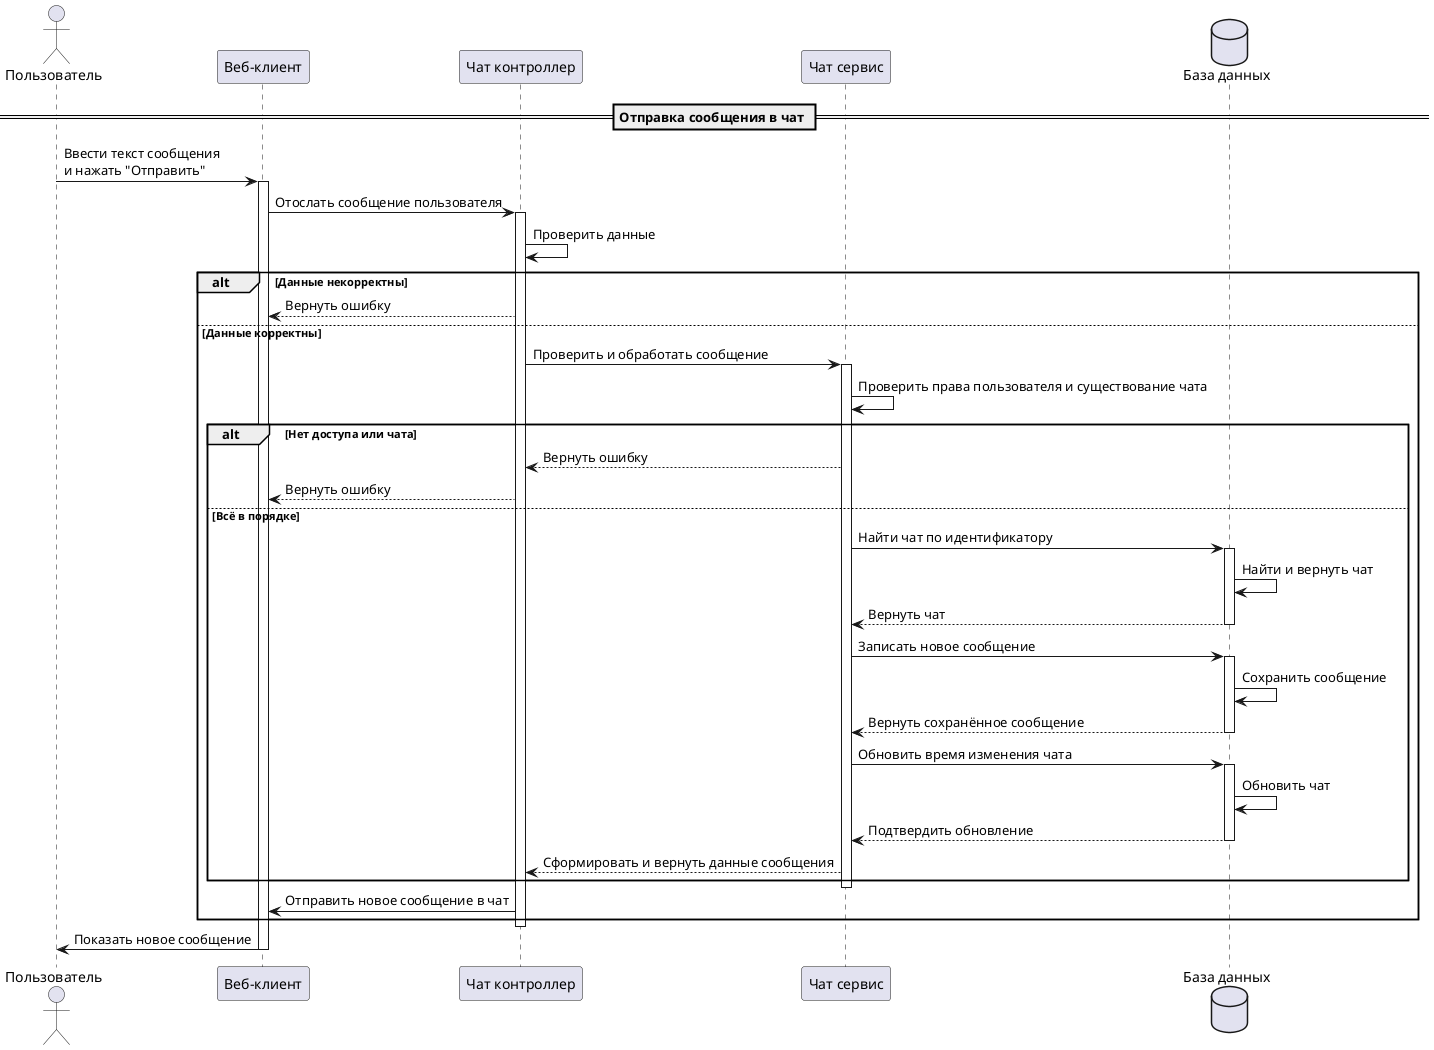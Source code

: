 @startuml
actor Пользователь as User
participant "Веб-клиент" as Frontend
participant "Чат контроллер" as Controller
participant "Чат сервис" as Service
database "База данных" as DB

== Отправка сообщения в чат ==

User -> Frontend : Ввести текст сообщения\nи нажать "Отправить"
activate Frontend

Frontend -> Controller : Отослать сообщение пользователя
activate Controller

Controller -> Controller : Проверить данные

alt Данные некорректны
    Controller --> Frontend : Вернуть ошибку
else Данные корректны
    Controller -> Service : Проверить и обработать сообщение
    activate Service

    Service -> Service : Проверить права пользователя и существование чата

    alt Нет доступа или чата
        Service --> Controller : Вернуть ошибку
        Controller --> Frontend : Вернуть ошибку
    else Всё в порядке
        Service -> DB : Найти чат по идентификатору
        activate DB
        DB -> DB : Найти и вернуть чат
        DB --> Service : Вернуть чат
        deactivate DB

        Service -> DB : Записать новое сообщение
        activate DB
        DB -> DB : Сохранить сообщение
        DB --> Service : Вернуть сохранённое сообщение
        deactivate DB

        Service -> DB : Обновить время изменения чата
        activate DB
        DB -> DB : Обновить чат
        DB --> Service : Подтвердить обновление
        deactivate DB

        Service --> Controller : Сформировать и вернуть данные сообщения
    end
    deactivate Service

    Controller -> Frontend : Отправить новое сообщение в чат
end
deactivate Controller

Frontend -> User : Показать новое сообщение
deactivate Frontend

@enduml